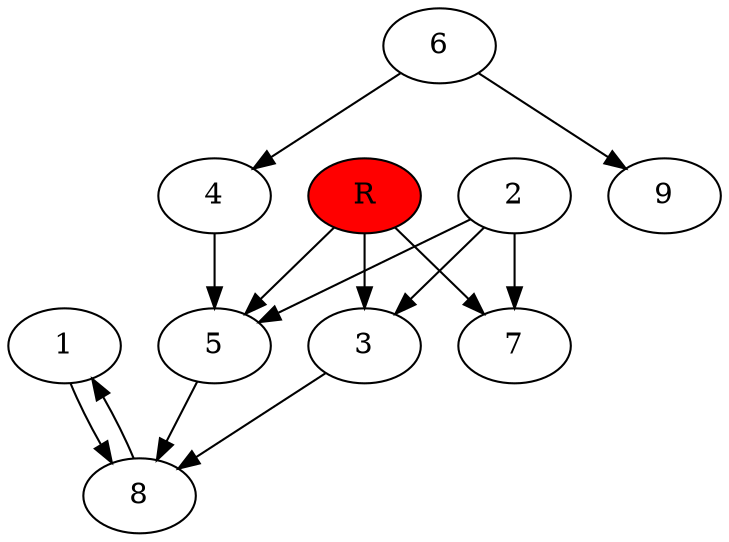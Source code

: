 digraph prb14087 {
	1
	2
	3
	4
	5
	6
	7
	8
	R [fillcolor="#ff0000" style=filled]
	1 -> 8
	2 -> 3
	2 -> 5
	2 -> 7
	3 -> 8
	4 -> 5
	5 -> 8
	6 -> 4
	6 -> 9
	8 -> 1
	R -> 3
	R -> 5
	R -> 7
}
